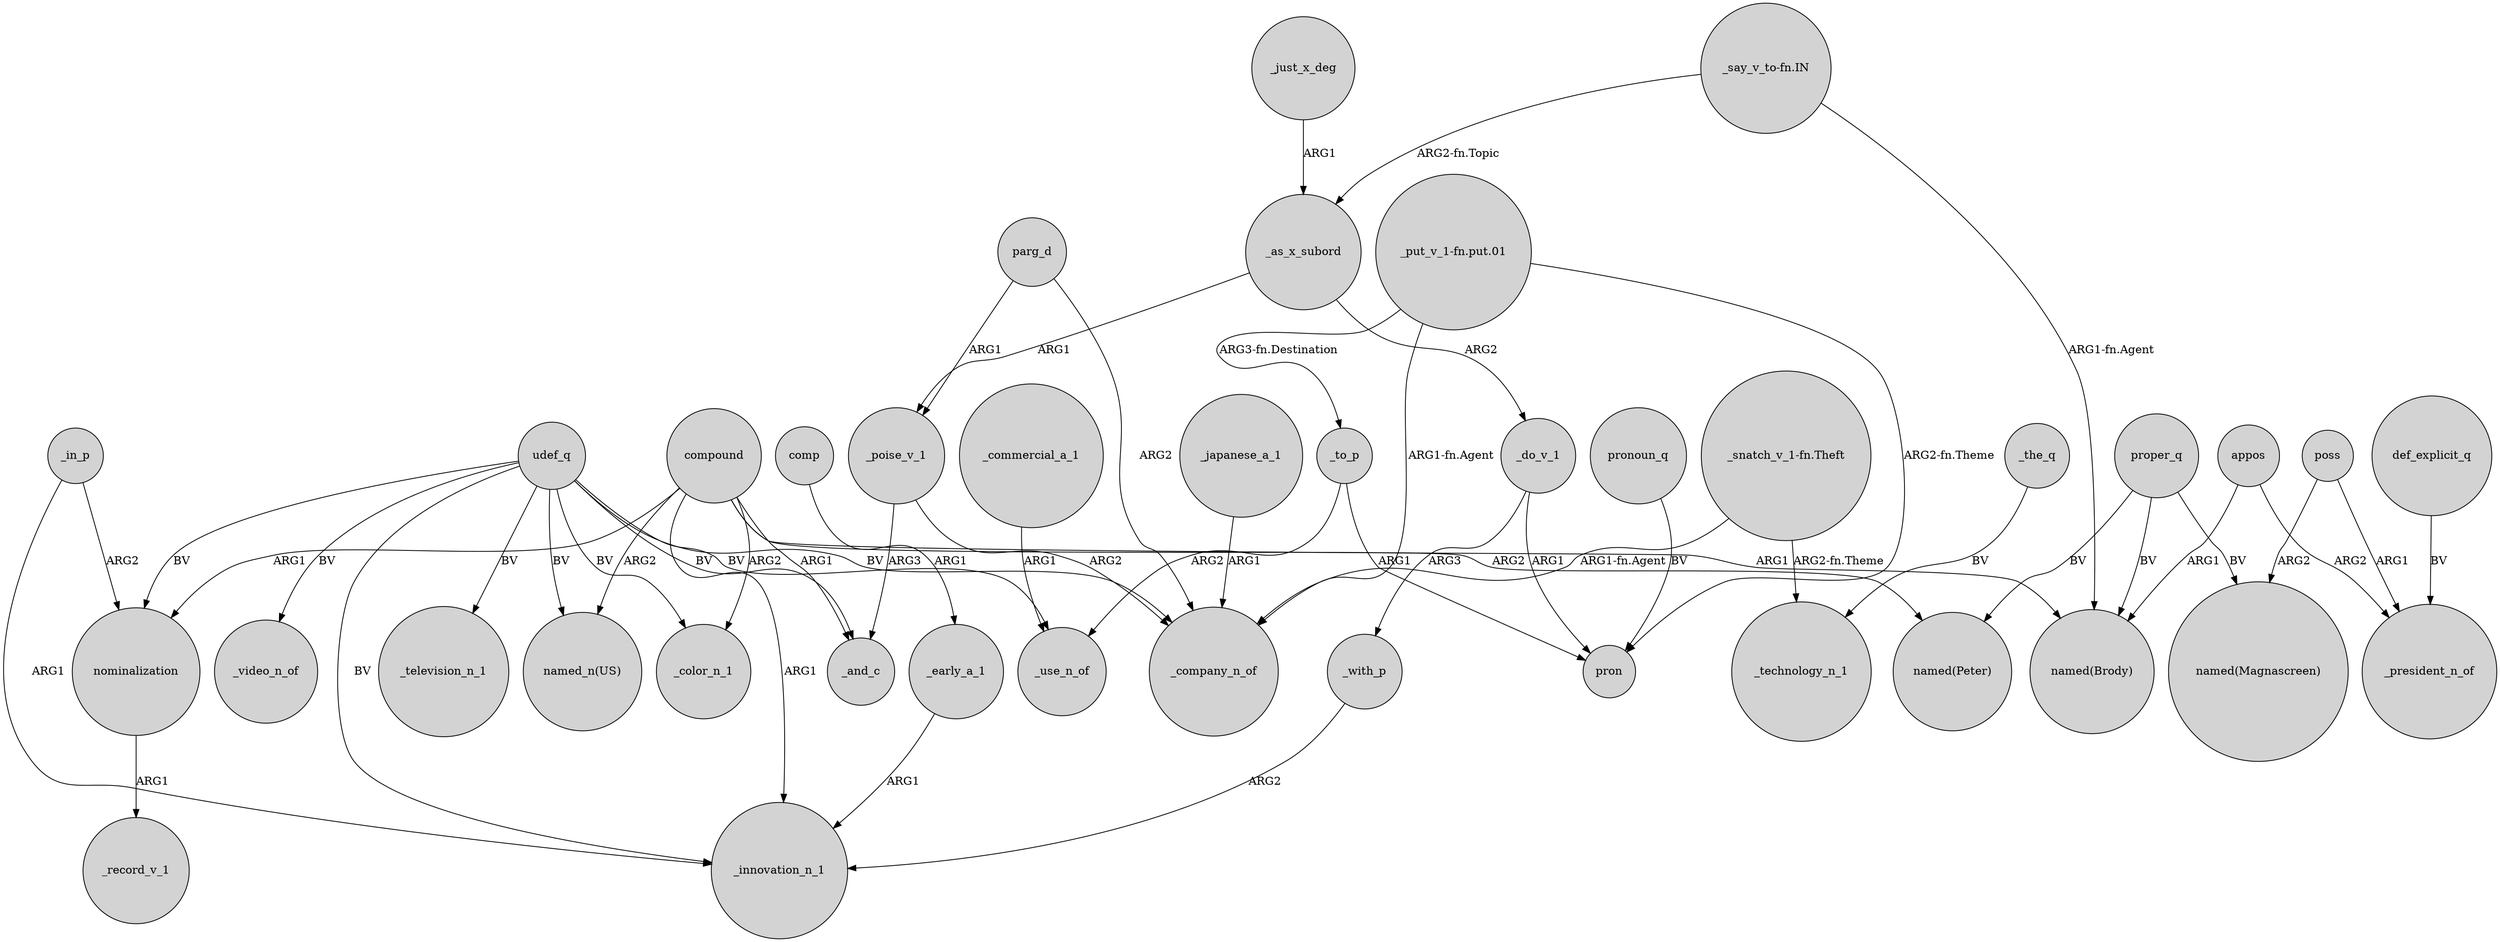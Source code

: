 digraph {
	node [shape=circle style=filled]
	_poise_v_1 -> _and_c [label=ARG3]
	_just_x_deg -> _as_x_subord [label=ARG1]
	"_put_v_1-fn.put.01" -> pron [label="ARG2-fn.Theme"]
	udef_q -> "named_n(US)" [label=BV]
	udef_q -> _television_n_1 [label=BV]
	_as_x_subord -> _poise_v_1 [label=ARG1]
	_to_p -> pron [label=ARG1]
	_early_a_1 -> _innovation_n_1 [label=ARG1]
	compound -> "named(Brody)" [label=ARG1]
	"_put_v_1-fn.put.01" -> _to_p [label="ARG3-fn.Destination"]
	udef_q -> _use_n_of [label=BV]
	"_say_v_to-fn.IN" -> "named(Brody)" [label="ARG1-fn.Agent"]
	udef_q -> _color_n_1 [label=BV]
	udef_q -> _innovation_n_1 [label=BV]
	_the_q -> _technology_n_1 [label=BV]
	parg_d -> _poise_v_1 [label=ARG1]
	proper_q -> "named(Peter)" [label=BV]
	compound -> "named_n(US)" [label=ARG2]
	_do_v_1 -> _with_p [label=ARG3]
	_in_p -> _innovation_n_1 [label=ARG1]
	"_snatch_v_1-fn.Theft" -> _company_n_of [label="ARG1-fn.Agent"]
	poss -> _president_n_of [label=ARG1]
	appos -> _president_n_of [label=ARG2]
	pronoun_q -> pron [label=BV]
	compound -> _innovation_n_1 [label=ARG1]
	compound -> "named(Peter)" [label=ARG2]
	_japanese_a_1 -> _company_n_of [label=ARG1]
	_do_v_1 -> pron [label=ARG1]
	nominalization -> _record_v_1 [label=ARG1]
	compound -> _color_n_1 [label=ARG2]
	def_explicit_q -> _president_n_of [label=BV]
	parg_d -> _company_n_of [label=ARG2]
	proper_q -> "named(Brody)" [label=BV]
	_to_p -> _use_n_of [label=ARG2]
	compound -> _and_c [label=ARG1]
	"_say_v_to-fn.IN" -> _as_x_subord [label="ARG2-fn.Topic"]
	"_snatch_v_1-fn.Theft" -> _technology_n_1 [label="ARG2-fn.Theme"]
	udef_q -> nominalization [label=BV]
	proper_q -> "named(Magnascreen)" [label=BV]
	_as_x_subord -> _do_v_1 [label=ARG2]
	_with_p -> _innovation_n_1 [label=ARG2]
	_poise_v_1 -> _company_n_of [label=ARG2]
	poss -> "named(Magnascreen)" [label=ARG2]
	udef_q -> _company_n_of [label=BV]
	_in_p -> nominalization [label=ARG2]
	_commercial_a_1 -> _use_n_of [label=ARG1]
	udef_q -> _and_c [label=BV]
	udef_q -> _video_n_of [label=BV]
	compound -> nominalization [label=ARG1]
	comp -> _early_a_1 [label=ARG1]
	"_put_v_1-fn.put.01" -> _company_n_of [label="ARG1-fn.Agent"]
	appos -> "named(Brody)" [label=ARG1]
}
